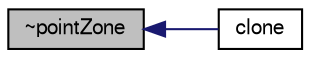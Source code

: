 digraph "~pointZone"
{
  bgcolor="transparent";
  edge [fontname="FreeSans",fontsize="10",labelfontname="FreeSans",labelfontsize="10"];
  node [fontname="FreeSans",fontsize="10",shape=record];
  rankdir="LR";
  Node19 [label="~pointZone",height=0.2,width=0.4,color="black", fillcolor="grey75", style="filled", fontcolor="black"];
  Node19 -> Node20 [dir="back",color="midnightblue",fontsize="10",style="solid",fontname="FreeSans"];
  Node20 [label="clone",height=0.2,width=0.4,color="black",URL="$a27514.html#a4151e81861c4143e51d69599583b7181",tooltip="Construct and return a clone, resetting the point list. "];
}
